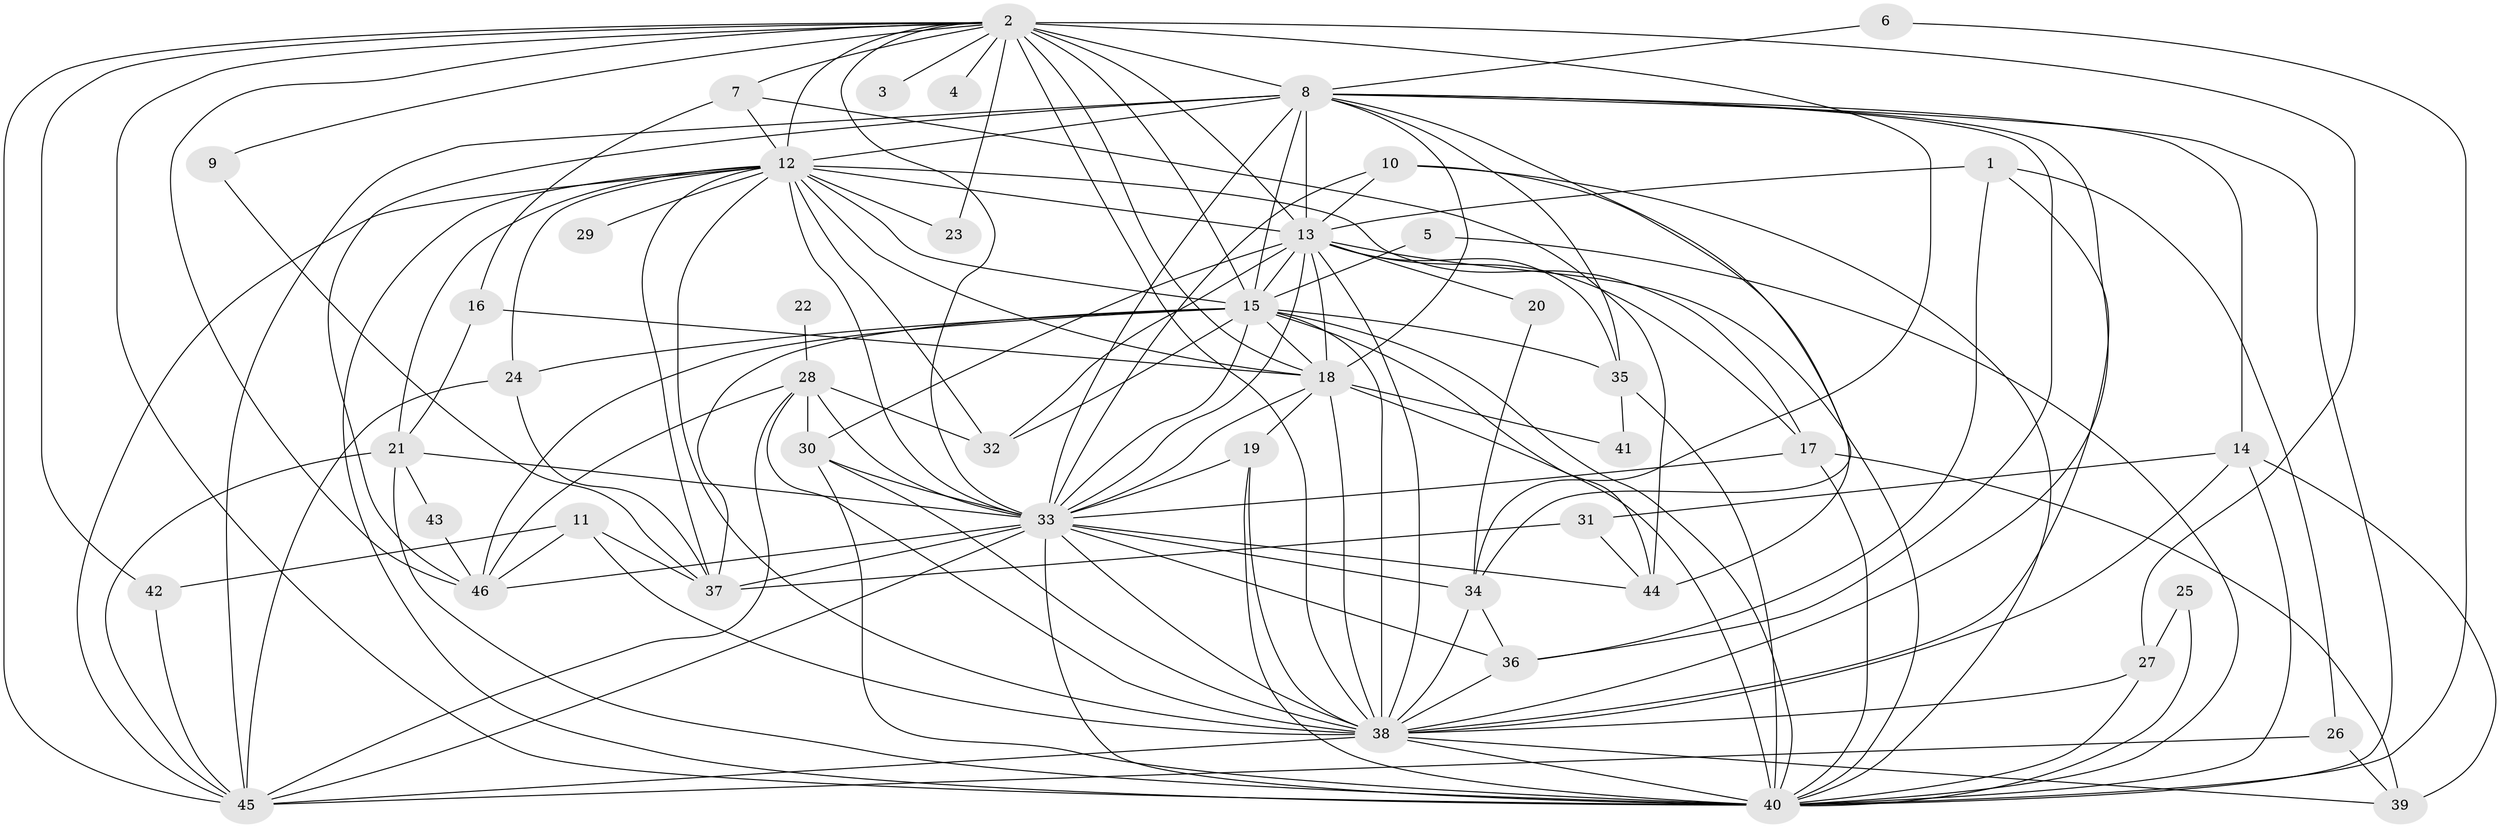 // original degree distribution, {20: 0.017699115044247787, 15: 0.008849557522123894, 26: 0.008849557522123894, 23: 0.017699115044247787, 19: 0.017699115044247787, 21: 0.008849557522123894, 24: 0.008849557522123894, 2: 0.5663716814159292, 4: 0.09734513274336283, 9: 0.017699115044247787, 6: 0.02654867256637168, 5: 0.04424778761061947, 3: 0.1504424778761062, 8: 0.008849557522123894}
// Generated by graph-tools (version 1.1) at 2025/36/03/04/25 23:36:20]
// undirected, 46 vertices, 145 edges
graph export_dot {
  node [color=gray90,style=filled];
  1;
  2;
  3;
  4;
  5;
  6;
  7;
  8;
  9;
  10;
  11;
  12;
  13;
  14;
  15;
  16;
  17;
  18;
  19;
  20;
  21;
  22;
  23;
  24;
  25;
  26;
  27;
  28;
  29;
  30;
  31;
  32;
  33;
  34;
  35;
  36;
  37;
  38;
  39;
  40;
  41;
  42;
  43;
  44;
  45;
  46;
  1 -- 13 [weight=1.0];
  1 -- 26 [weight=1.0];
  1 -- 36 [weight=1.0];
  1 -- 38 [weight=1.0];
  2 -- 3 [weight=1.0];
  2 -- 4 [weight=1.0];
  2 -- 7 [weight=1.0];
  2 -- 8 [weight=1.0];
  2 -- 9 [weight=1.0];
  2 -- 12 [weight=1.0];
  2 -- 13 [weight=2.0];
  2 -- 15 [weight=1.0];
  2 -- 18 [weight=3.0];
  2 -- 23 [weight=2.0];
  2 -- 27 [weight=1.0];
  2 -- 33 [weight=2.0];
  2 -- 34 [weight=1.0];
  2 -- 38 [weight=2.0];
  2 -- 40 [weight=1.0];
  2 -- 42 [weight=1.0];
  2 -- 45 [weight=1.0];
  2 -- 46 [weight=1.0];
  5 -- 15 [weight=1.0];
  5 -- 40 [weight=1.0];
  6 -- 8 [weight=1.0];
  6 -- 40 [weight=1.0];
  7 -- 12 [weight=1.0];
  7 -- 16 [weight=1.0];
  7 -- 44 [weight=1.0];
  8 -- 12 [weight=1.0];
  8 -- 13 [weight=3.0];
  8 -- 14 [weight=1.0];
  8 -- 15 [weight=1.0];
  8 -- 18 [weight=1.0];
  8 -- 33 [weight=4.0];
  8 -- 34 [weight=1.0];
  8 -- 35 [weight=1.0];
  8 -- 36 [weight=1.0];
  8 -- 38 [weight=1.0];
  8 -- 40 [weight=1.0];
  8 -- 45 [weight=1.0];
  8 -- 46 [weight=1.0];
  9 -- 37 [weight=1.0];
  10 -- 13 [weight=1.0];
  10 -- 33 [weight=2.0];
  10 -- 40 [weight=1.0];
  10 -- 44 [weight=2.0];
  11 -- 37 [weight=1.0];
  11 -- 38 [weight=1.0];
  11 -- 42 [weight=1.0];
  11 -- 46 [weight=1.0];
  12 -- 13 [weight=1.0];
  12 -- 15 [weight=1.0];
  12 -- 17 [weight=1.0];
  12 -- 18 [weight=1.0];
  12 -- 21 [weight=1.0];
  12 -- 23 [weight=1.0];
  12 -- 24 [weight=1.0];
  12 -- 29 [weight=1.0];
  12 -- 32 [weight=1.0];
  12 -- 33 [weight=2.0];
  12 -- 37 [weight=1.0];
  12 -- 38 [weight=1.0];
  12 -- 40 [weight=1.0];
  12 -- 45 [weight=1.0];
  13 -- 15 [weight=3.0];
  13 -- 17 [weight=1.0];
  13 -- 18 [weight=1.0];
  13 -- 20 [weight=1.0];
  13 -- 30 [weight=1.0];
  13 -- 32 [weight=1.0];
  13 -- 33 [weight=3.0];
  13 -- 35 [weight=1.0];
  13 -- 38 [weight=2.0];
  13 -- 40 [weight=1.0];
  14 -- 31 [weight=1.0];
  14 -- 38 [weight=1.0];
  14 -- 39 [weight=1.0];
  14 -- 40 [weight=1.0];
  15 -- 18 [weight=1.0];
  15 -- 24 [weight=1.0];
  15 -- 32 [weight=1.0];
  15 -- 33 [weight=2.0];
  15 -- 35 [weight=1.0];
  15 -- 37 [weight=2.0];
  15 -- 38 [weight=2.0];
  15 -- 40 [weight=1.0];
  15 -- 44 [weight=1.0];
  15 -- 46 [weight=1.0];
  16 -- 18 [weight=1.0];
  16 -- 21 [weight=1.0];
  17 -- 33 [weight=1.0];
  17 -- 39 [weight=1.0];
  17 -- 40 [weight=1.0];
  18 -- 19 [weight=1.0];
  18 -- 33 [weight=3.0];
  18 -- 38 [weight=1.0];
  18 -- 40 [weight=1.0];
  18 -- 41 [weight=2.0];
  19 -- 33 [weight=1.0];
  19 -- 38 [weight=1.0];
  19 -- 40 [weight=1.0];
  20 -- 34 [weight=1.0];
  21 -- 33 [weight=1.0];
  21 -- 40 [weight=1.0];
  21 -- 43 [weight=1.0];
  21 -- 45 [weight=1.0];
  22 -- 28 [weight=1.0];
  24 -- 37 [weight=1.0];
  24 -- 45 [weight=1.0];
  25 -- 27 [weight=1.0];
  25 -- 40 [weight=1.0];
  26 -- 39 [weight=1.0];
  26 -- 45 [weight=1.0];
  27 -- 38 [weight=1.0];
  27 -- 40 [weight=1.0];
  28 -- 30 [weight=1.0];
  28 -- 32 [weight=1.0];
  28 -- 33 [weight=3.0];
  28 -- 38 [weight=1.0];
  28 -- 45 [weight=1.0];
  28 -- 46 [weight=1.0];
  30 -- 33 [weight=1.0];
  30 -- 38 [weight=1.0];
  30 -- 40 [weight=1.0];
  31 -- 37 [weight=1.0];
  31 -- 44 [weight=1.0];
  33 -- 34 [weight=1.0];
  33 -- 36 [weight=1.0];
  33 -- 37 [weight=1.0];
  33 -- 38 [weight=3.0];
  33 -- 40 [weight=4.0];
  33 -- 44 [weight=1.0];
  33 -- 45 [weight=1.0];
  33 -- 46 [weight=1.0];
  34 -- 36 [weight=1.0];
  34 -- 38 [weight=2.0];
  35 -- 40 [weight=1.0];
  35 -- 41 [weight=1.0];
  36 -- 38 [weight=1.0];
  38 -- 39 [weight=1.0];
  38 -- 40 [weight=1.0];
  38 -- 45 [weight=1.0];
  42 -- 45 [weight=1.0];
  43 -- 46 [weight=2.0];
}
